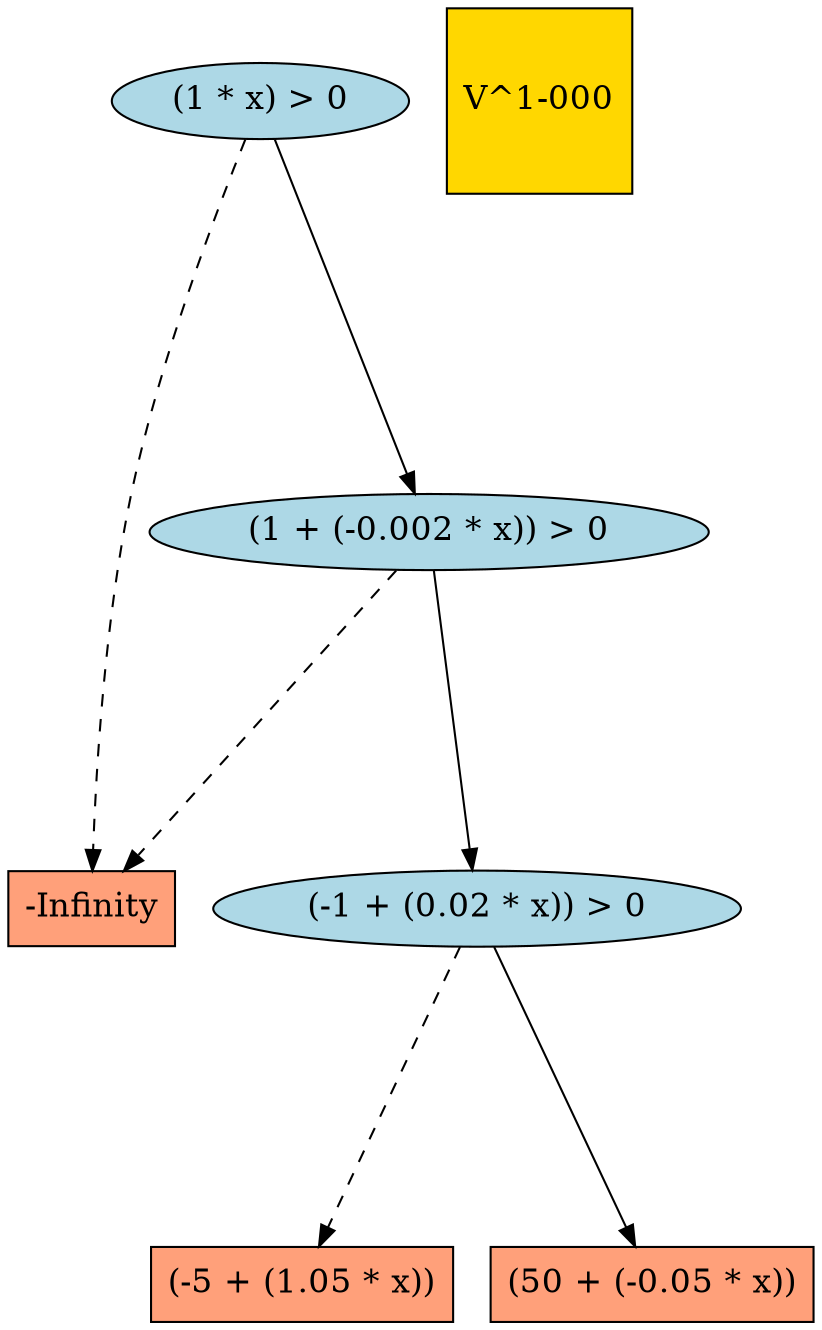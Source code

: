 digraph G { 
graph [ fontname = "Helvetica",fontsize="16",ratio = "auto",
        size="7.5,10",ranksep="2.00" ];
node [fontsize="16"];
"239" [label="(-1 + (0.02 * x)) > 0",fillcolor=lightblue,color=black,shape=ellipse,style=filled];
"114" [label="(-5 + (1.05 * x))",fillcolor=lightsalmon,color=black,shape=box,style=filled];
"182" [label="(50 + (-0.05 * x))",fillcolor=lightsalmon,color=black,shape=box,style=filled];
"4" [label="-Infinity",fillcolor=lightsalmon,color=black,shape=box,style=filled];
"249" [label="(1 * x) > 0",fillcolor=lightblue,color=black,shape=ellipse,style=filled];
"_temp_" [label="V^1-000",fillcolor=gold1,color=black,shape=square,style=filled];
"248" [label="(1 + (-0.002 * x)) > 0",fillcolor=lightblue,color=black,shape=ellipse,style=filled];
"239" -> "114" [color=black,style=dashed];
"239" -> "182" [color=black,style=solid];
"249" -> "4" [color=black,style=dashed];
"249" -> "248" [color=black,style=solid];
"248" -> "239" [color=black,style=solid];
"248" -> "4" [color=black,style=dashed];
}
